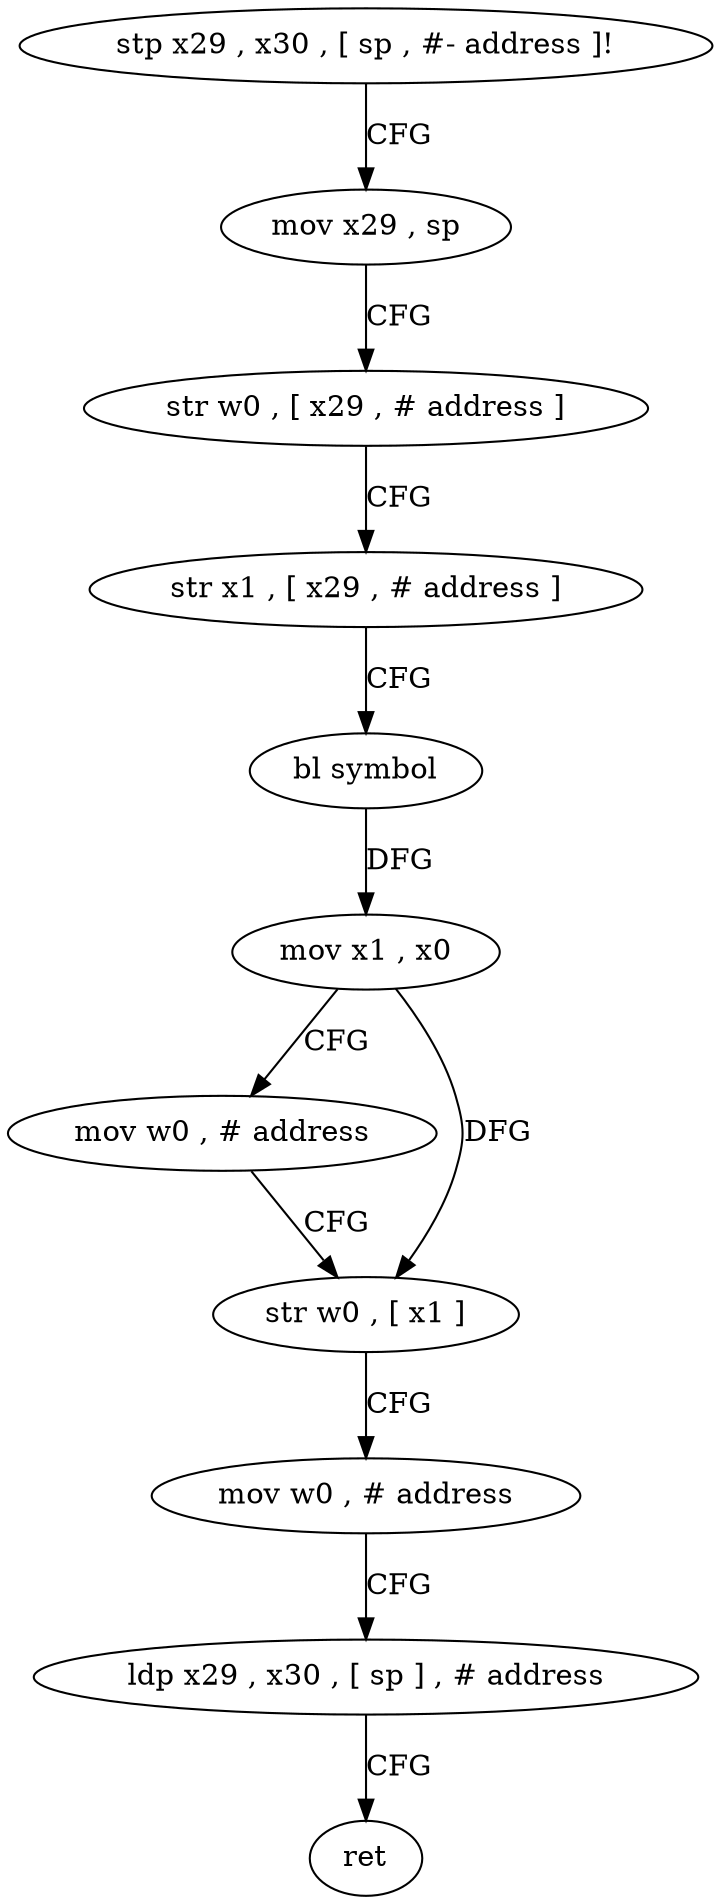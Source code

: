 digraph "func" {
"4482632" [label = "stp x29 , x30 , [ sp , #- address ]!" ]
"4482636" [label = "mov x29 , sp" ]
"4482640" [label = "str w0 , [ x29 , # address ]" ]
"4482644" [label = "str x1 , [ x29 , # address ]" ]
"4482648" [label = "bl symbol" ]
"4482652" [label = "mov x1 , x0" ]
"4482656" [label = "mov w0 , # address" ]
"4482660" [label = "str w0 , [ x1 ]" ]
"4482664" [label = "mov w0 , # address" ]
"4482668" [label = "ldp x29 , x30 , [ sp ] , # address" ]
"4482672" [label = "ret" ]
"4482632" -> "4482636" [ label = "CFG" ]
"4482636" -> "4482640" [ label = "CFG" ]
"4482640" -> "4482644" [ label = "CFG" ]
"4482644" -> "4482648" [ label = "CFG" ]
"4482648" -> "4482652" [ label = "DFG" ]
"4482652" -> "4482656" [ label = "CFG" ]
"4482652" -> "4482660" [ label = "DFG" ]
"4482656" -> "4482660" [ label = "CFG" ]
"4482660" -> "4482664" [ label = "CFG" ]
"4482664" -> "4482668" [ label = "CFG" ]
"4482668" -> "4482672" [ label = "CFG" ]
}
